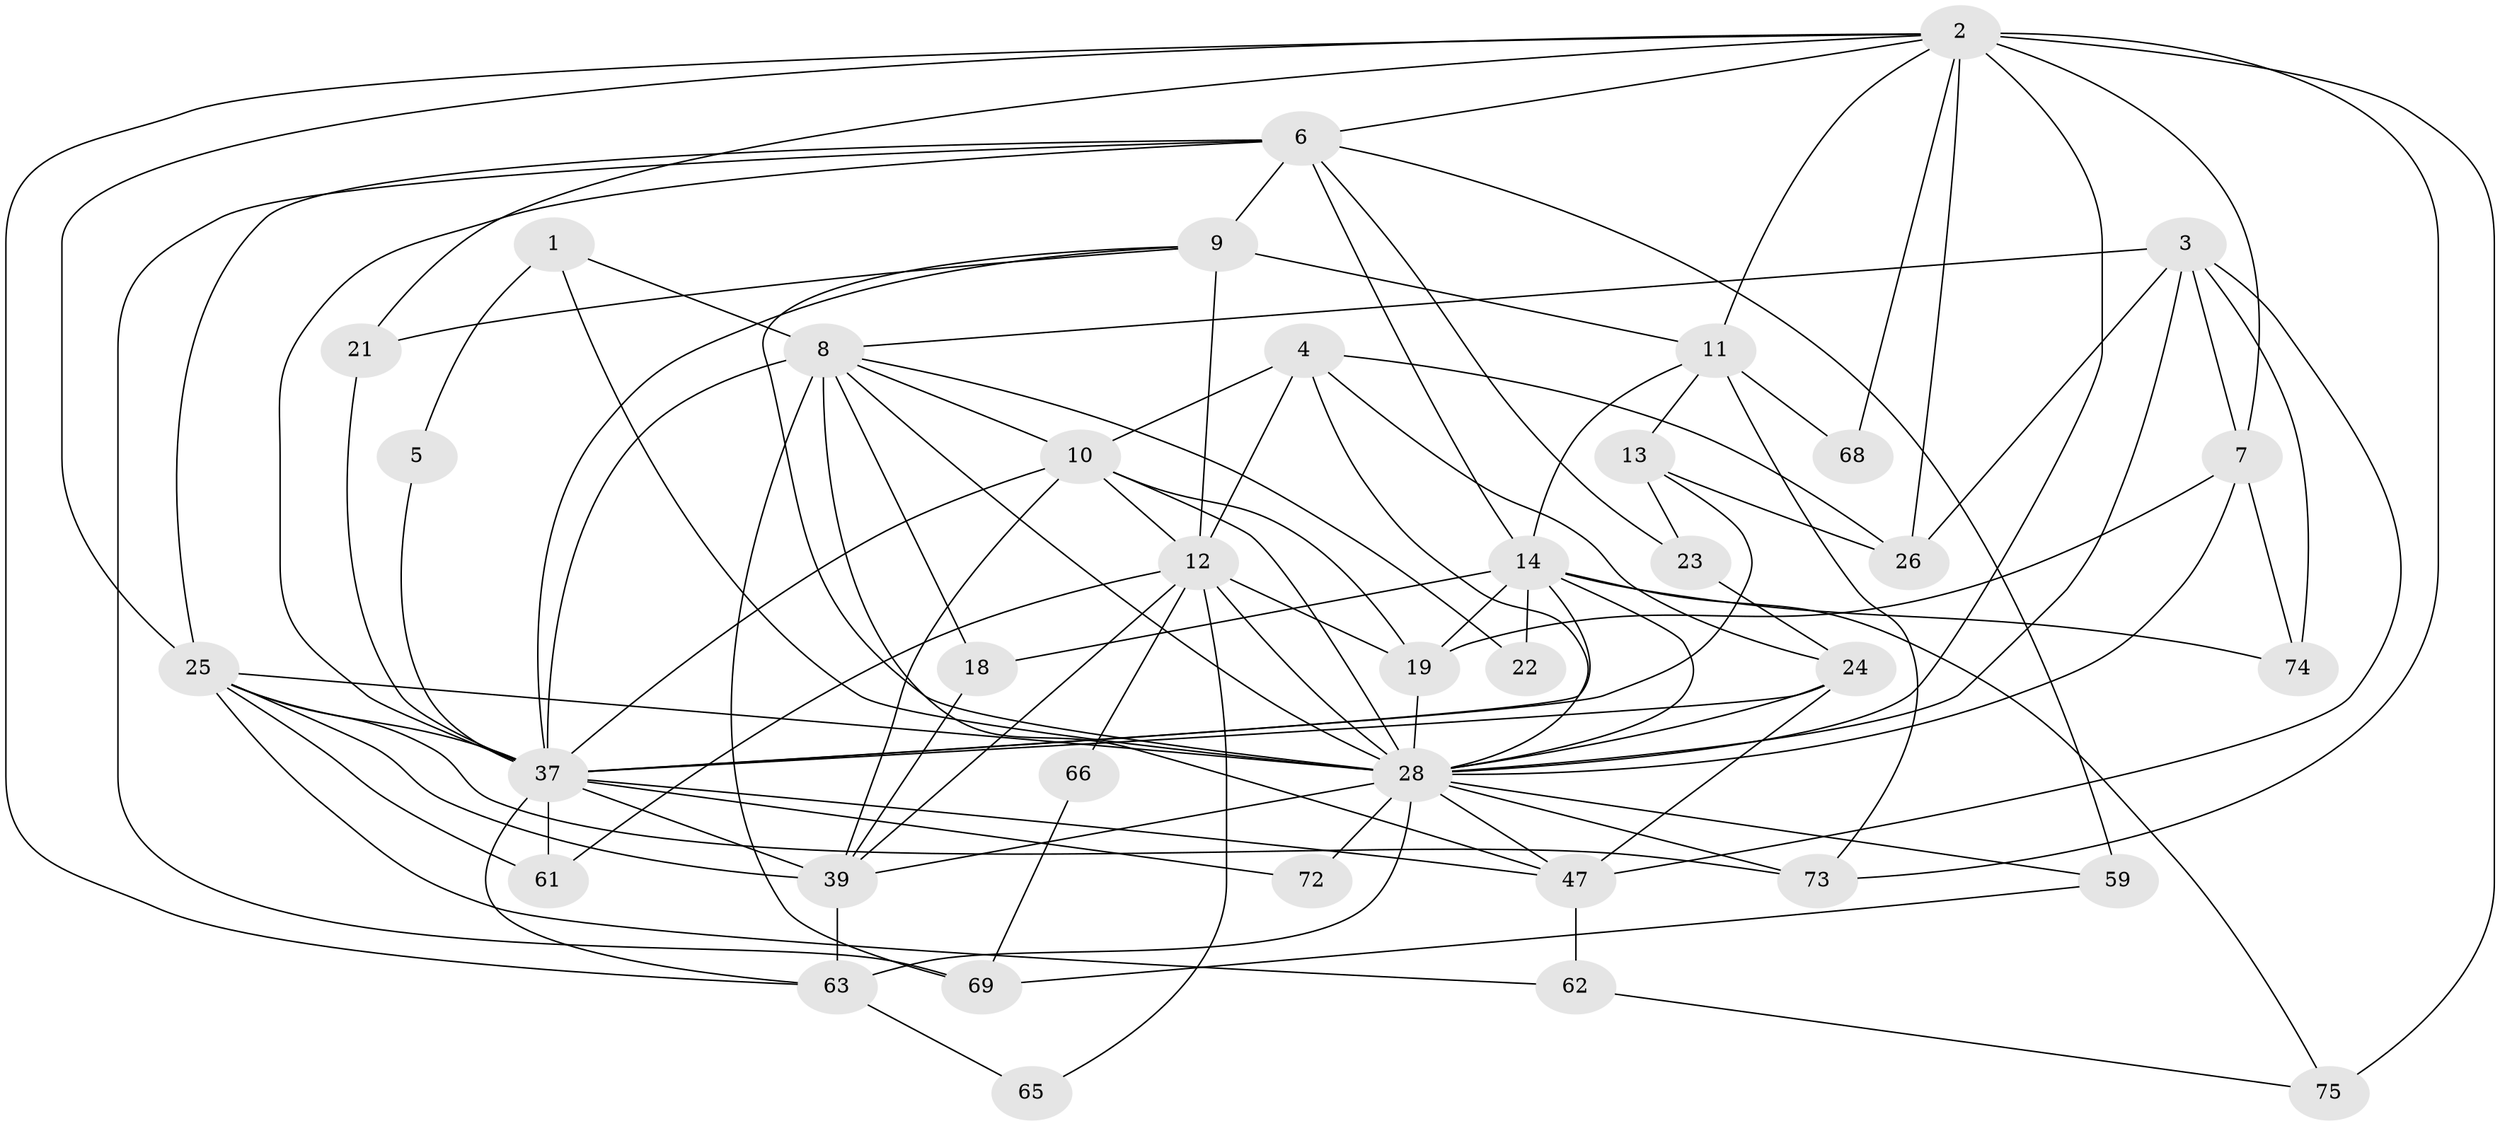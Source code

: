// original degree distribution, {4: 0.27631578947368424, 5: 0.19736842105263158, 3: 0.23684210526315788, 2: 0.14473684210526316, 6: 0.10526315789473684, 7: 0.039473684210526314}
// Generated by graph-tools (version 1.1) at 2025/18/03/04/25 18:18:58]
// undirected, 38 vertices, 103 edges
graph export_dot {
graph [start="1"]
  node [color=gray90,style=filled];
  1;
  2 [super="+31+34+56"];
  3 [super="+52"];
  4;
  5;
  6 [super="+20+29"];
  7 [super="+46"];
  8 [super="+16"];
  9 [super="+49+27"];
  10 [super="+43"];
  11 [super="+32"];
  12 [super="+17+15+71"];
  13;
  14 [super="+41+42"];
  18;
  19 [super="+53"];
  21;
  22;
  23;
  24 [super="+50"];
  25 [super="+33"];
  26;
  28 [super="+44+35+40+38+36+67"];
  37 [super="+45+55"];
  39;
  47 [super="+51+60"];
  59;
  61;
  62;
  63 [super="+76"];
  65;
  66;
  68;
  69;
  72;
  73;
  74;
  75;
  1 -- 5;
  1 -- 28 [weight=2];
  1 -- 8;
  2 -- 63;
  2 -- 26;
  2 -- 68;
  2 -- 7 [weight=2];
  2 -- 25;
  2 -- 75;
  2 -- 21;
  2 -- 6;
  2 -- 73;
  2 -- 11;
  2 -- 28;
  3 -- 74;
  3 -- 7;
  3 -- 26;
  3 -- 47;
  3 -- 8;
  3 -- 28;
  4 -- 10;
  4 -- 26;
  4 -- 24;
  4 -- 12;
  4 -- 28;
  5 -- 37;
  6 -- 59 [weight=2];
  6 -- 37;
  6 -- 69;
  6 -- 9 [weight=2];
  6 -- 14;
  6 -- 23;
  6 -- 25;
  7 -- 74;
  7 -- 19;
  7 -- 28;
  8 -- 69;
  8 -- 18;
  8 -- 37 [weight=2];
  8 -- 22;
  8 -- 47;
  8 -- 10;
  8 -- 28;
  9 -- 21;
  9 -- 37;
  9 -- 11;
  9 -- 12;
  9 -- 28;
  10 -- 19 [weight=2];
  10 -- 37;
  10 -- 39;
  10 -- 12;
  10 -- 28;
  11 -- 68;
  11 -- 73;
  11 -- 13;
  11 -- 14;
  12 -- 39;
  12 -- 65;
  12 -- 66;
  12 -- 19;
  12 -- 61;
  12 -- 28;
  13 -- 26;
  13 -- 23;
  13 -- 37;
  14 -- 18;
  14 -- 22;
  14 -- 74 [weight=2];
  14 -- 37 [weight=3];
  14 -- 19;
  14 -- 75;
  14 -- 28;
  18 -- 39;
  19 -- 28;
  21 -- 37;
  23 -- 24;
  24 -- 47 [weight=2];
  24 -- 37;
  24 -- 28;
  25 -- 39;
  25 -- 73;
  25 -- 61;
  25 -- 62;
  25 -- 37;
  25 -- 28;
  28 -- 47;
  28 -- 63;
  28 -- 39;
  28 -- 73;
  28 -- 59;
  28 -- 72;
  37 -- 39;
  37 -- 72;
  37 -- 47;
  37 -- 61;
  37 -- 63;
  39 -- 63;
  47 -- 62;
  59 -- 69;
  62 -- 75;
  63 -- 65;
  66 -- 69;
}
